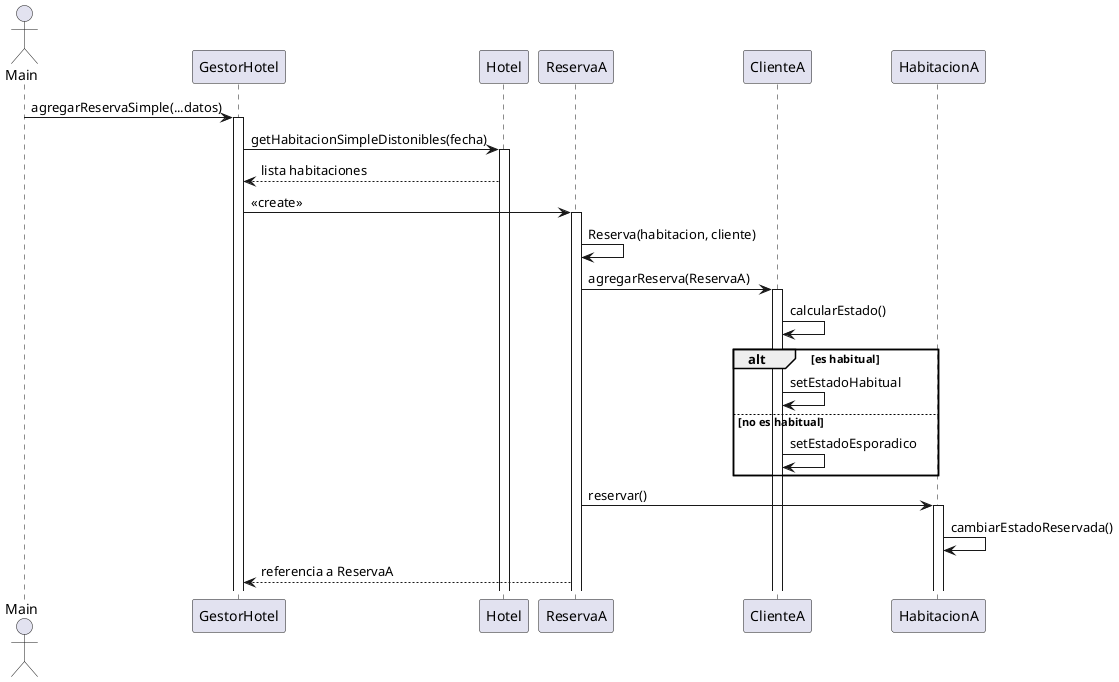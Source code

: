 @startuml
actor       Main
participant GestorHotel
participant Hotel
participant ReservaA
participant ClienteA
participant HabitacionA

Main -> GestorHotel: agregarReservaSimple(...datos)
activate GestorHotel
GestorHotel -> Hotel : getHabitacionSimpleDistonibles(fecha)
activate Hotel
Hotel--> GestorHotel : lista habitaciones
GestorHotel -> ReservaA: <<create>>
activate ReservaA
ReservaA -> ReservaA:Reserva(habitacion, cliente)
ReservaA -> ClienteA: agregarReserva(ReservaA)
activate ClienteA
ClienteA -> ClienteA: calcularEstado()
alt es habitual
ClienteA -> ClienteA: setEstadoHabitual
else no es habitual
ClienteA -> ClienteA: setEstadoEsporadico
end
ReservaA -> HabitacionA: reservar()
activate HabitacionA
HabitacionA -> HabitacionA : cambiarEstadoReservada()
ReservaA --> GestorHotel : referencia a ReservaA
@enduml